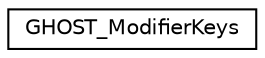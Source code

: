 digraph G
{
  edge [fontname="Helvetica",fontsize="10",labelfontname="Helvetica",labelfontsize="10"];
  node [fontname="Helvetica",fontsize="10",shape=record];
  rankdir=LR;
  Node1 [label="GHOST_ModifierKeys",height=0.2,width=0.4,color="black", fillcolor="white", style="filled",URL="$d9/db4/structGHOST__ModifierKeys.html"];
}
